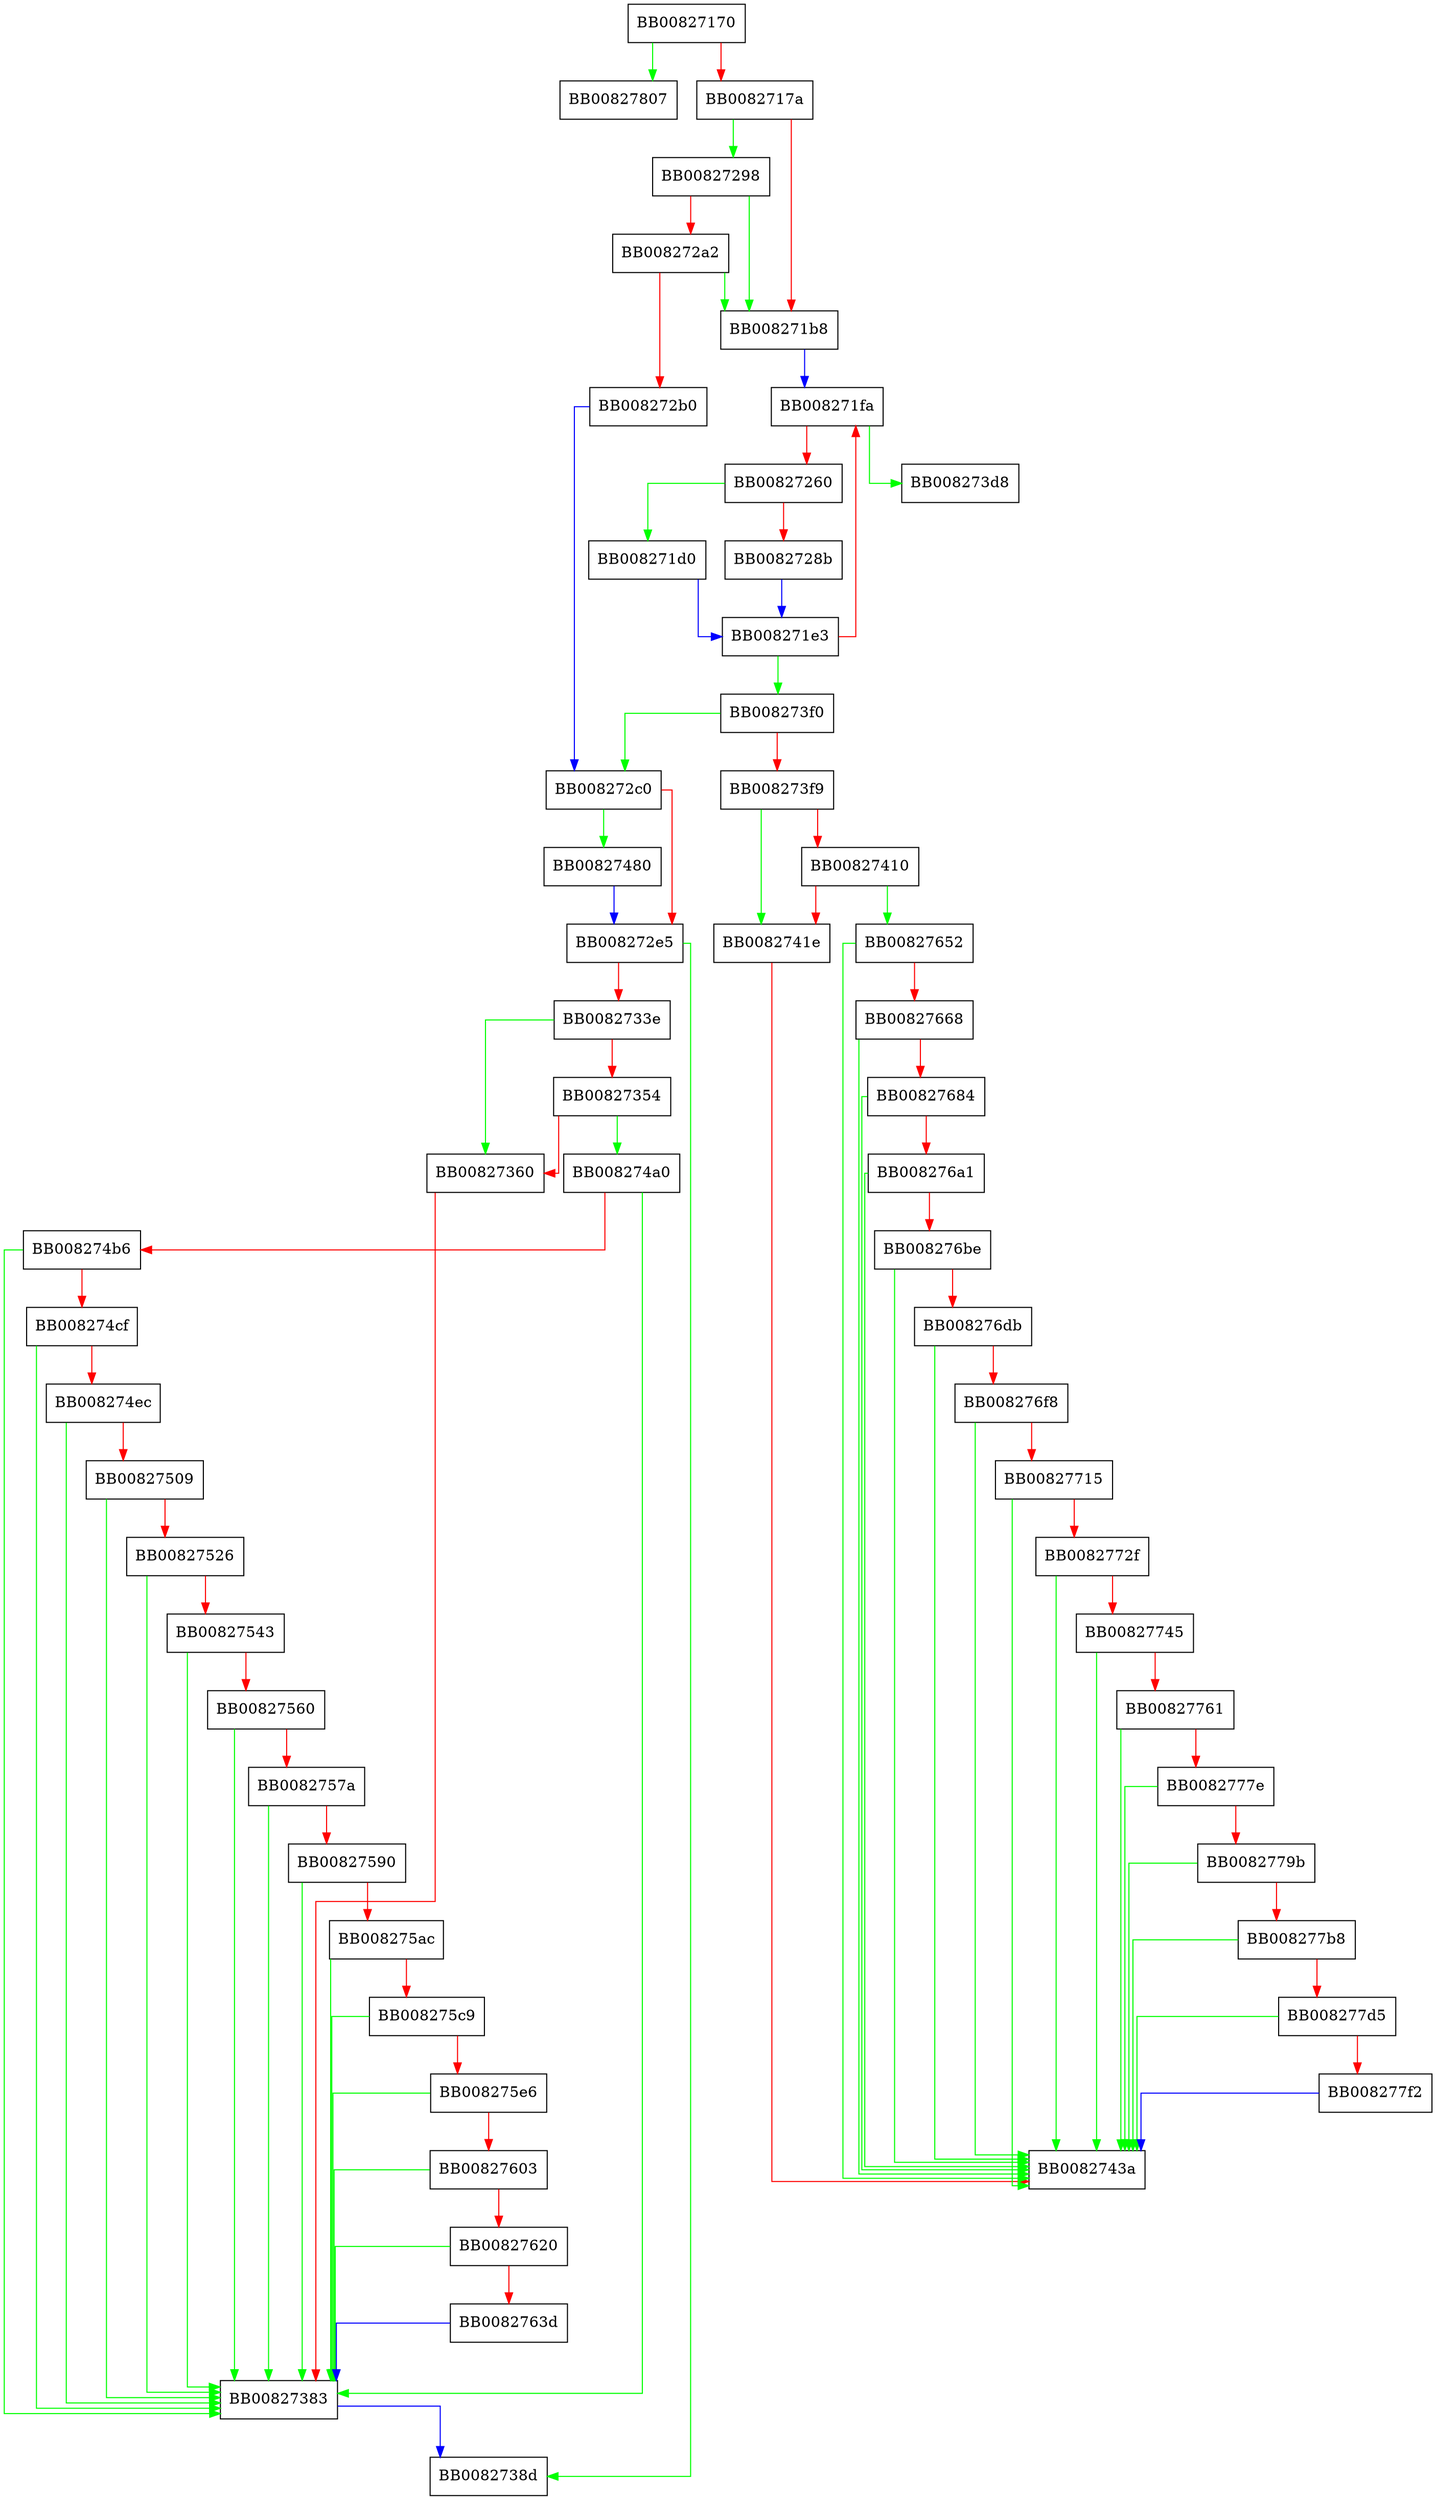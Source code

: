 digraph ossl_crypto_xts128gb_encrypt {
  node [shape="box"];
  graph [splines=ortho];
  BB00827170 -> BB00827807 [color="green"];
  BB00827170 -> BB0082717a [color="red"];
  BB0082717a -> BB00827298 [color="green"];
  BB0082717a -> BB008271b8 [color="red"];
  BB008271b8 -> BB008271fa [color="blue"];
  BB008271d0 -> BB008271e3 [color="blue"];
  BB008271e3 -> BB008273f0 [color="green"];
  BB008271e3 -> BB008271fa [color="red"];
  BB008271fa -> BB008273d8 [color="green"];
  BB008271fa -> BB00827260 [color="red"];
  BB00827260 -> BB008271d0 [color="green"];
  BB00827260 -> BB0082728b [color="red"];
  BB0082728b -> BB008271e3 [color="blue"];
  BB00827298 -> BB008271b8 [color="green"];
  BB00827298 -> BB008272a2 [color="red"];
  BB008272a2 -> BB008271b8 [color="green"];
  BB008272a2 -> BB008272b0 [color="red"];
  BB008272b0 -> BB008272c0 [color="blue"];
  BB008272c0 -> BB00827480 [color="green"];
  BB008272c0 -> BB008272e5 [color="red"];
  BB008272e5 -> BB0082738d [color="green"];
  BB008272e5 -> BB0082733e [color="red"];
  BB0082733e -> BB00827360 [color="green"];
  BB0082733e -> BB00827354 [color="red"];
  BB00827354 -> BB008274a0 [color="green"];
  BB00827354 -> BB00827360 [color="red"];
  BB00827360 -> BB00827383 [color="red"];
  BB00827383 -> BB0082738d [color="blue"];
  BB008273f0 -> BB008272c0 [color="green"];
  BB008273f0 -> BB008273f9 [color="red"];
  BB008273f9 -> BB0082741e [color="green"];
  BB008273f9 -> BB00827410 [color="red"];
  BB00827410 -> BB00827652 [color="green"];
  BB00827410 -> BB0082741e [color="red"];
  BB0082741e -> BB0082743a [color="red"];
  BB00827480 -> BB008272e5 [color="blue"];
  BB008274a0 -> BB00827383 [color="green"];
  BB008274a0 -> BB008274b6 [color="red"];
  BB008274b6 -> BB00827383 [color="green"];
  BB008274b6 -> BB008274cf [color="red"];
  BB008274cf -> BB00827383 [color="green"];
  BB008274cf -> BB008274ec [color="red"];
  BB008274ec -> BB00827383 [color="green"];
  BB008274ec -> BB00827509 [color="red"];
  BB00827509 -> BB00827383 [color="green"];
  BB00827509 -> BB00827526 [color="red"];
  BB00827526 -> BB00827383 [color="green"];
  BB00827526 -> BB00827543 [color="red"];
  BB00827543 -> BB00827383 [color="green"];
  BB00827543 -> BB00827560 [color="red"];
  BB00827560 -> BB00827383 [color="green"];
  BB00827560 -> BB0082757a [color="red"];
  BB0082757a -> BB00827383 [color="green"];
  BB0082757a -> BB00827590 [color="red"];
  BB00827590 -> BB00827383 [color="green"];
  BB00827590 -> BB008275ac [color="red"];
  BB008275ac -> BB00827383 [color="green"];
  BB008275ac -> BB008275c9 [color="red"];
  BB008275c9 -> BB00827383 [color="green"];
  BB008275c9 -> BB008275e6 [color="red"];
  BB008275e6 -> BB00827383 [color="green"];
  BB008275e6 -> BB00827603 [color="red"];
  BB00827603 -> BB00827383 [color="green"];
  BB00827603 -> BB00827620 [color="red"];
  BB00827620 -> BB00827383 [color="green"];
  BB00827620 -> BB0082763d [color="red"];
  BB0082763d -> BB00827383 [color="blue"];
  BB00827652 -> BB0082743a [color="green"];
  BB00827652 -> BB00827668 [color="red"];
  BB00827668 -> BB0082743a [color="green"];
  BB00827668 -> BB00827684 [color="red"];
  BB00827684 -> BB0082743a [color="green"];
  BB00827684 -> BB008276a1 [color="red"];
  BB008276a1 -> BB0082743a [color="green"];
  BB008276a1 -> BB008276be [color="red"];
  BB008276be -> BB0082743a [color="green"];
  BB008276be -> BB008276db [color="red"];
  BB008276db -> BB0082743a [color="green"];
  BB008276db -> BB008276f8 [color="red"];
  BB008276f8 -> BB0082743a [color="green"];
  BB008276f8 -> BB00827715 [color="red"];
  BB00827715 -> BB0082743a [color="green"];
  BB00827715 -> BB0082772f [color="red"];
  BB0082772f -> BB0082743a [color="green"];
  BB0082772f -> BB00827745 [color="red"];
  BB00827745 -> BB0082743a [color="green"];
  BB00827745 -> BB00827761 [color="red"];
  BB00827761 -> BB0082743a [color="green"];
  BB00827761 -> BB0082777e [color="red"];
  BB0082777e -> BB0082743a [color="green"];
  BB0082777e -> BB0082779b [color="red"];
  BB0082779b -> BB0082743a [color="green"];
  BB0082779b -> BB008277b8 [color="red"];
  BB008277b8 -> BB0082743a [color="green"];
  BB008277b8 -> BB008277d5 [color="red"];
  BB008277d5 -> BB0082743a [color="green"];
  BB008277d5 -> BB008277f2 [color="red"];
  BB008277f2 -> BB0082743a [color="blue"];
}
